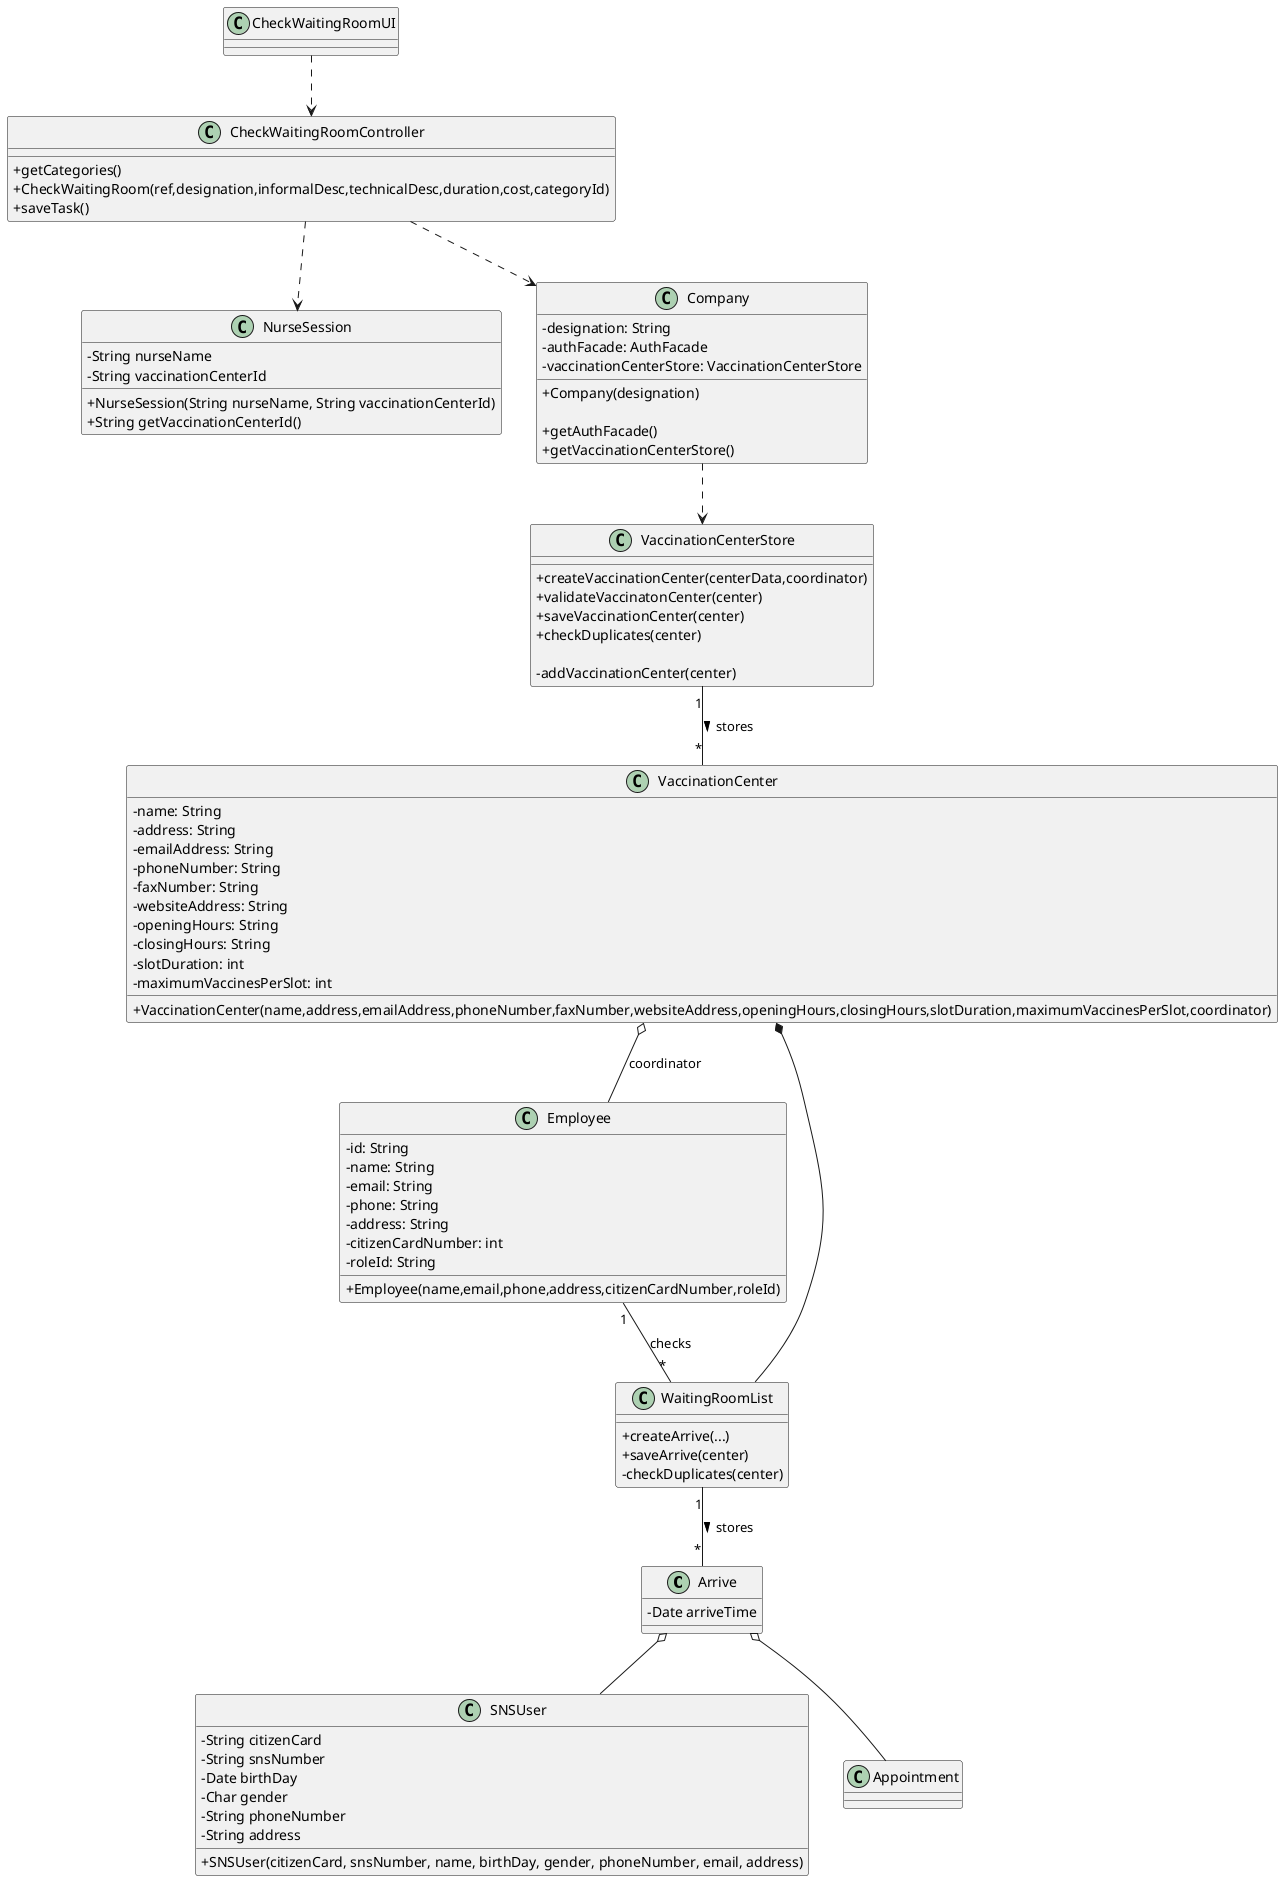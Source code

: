 @startuml
skinparam classAttributeIconSize 0

class Arrive {
  - Date arriveTime
}

class NurseSession {
  - String nurseName
  - String vaccinationCenterId

  + NurseSession(String nurseName, String vaccinationCenterId)
  + String getVaccinationCenterId()
}

class Company {
  -designation: String
  -authFacade: AuthFacade
  -vaccinationCenterStore: VaccinationCenterStore
  
  +Company(designation)

  +getAuthFacade()
  +getVaccinationCenterStore()
}

class CheckWaitingRoomController {
  +getCategories()
  +CheckWaitingRoom(ref,designation,informalDesc,technicalDesc,duration,cost,categoryId)
  +saveTask()
}

class CheckWaitingRoomUI {}

class VaccinationCenter {
  - name: String
  - address: String
  - emailAddress: String
  - phoneNumber: String
  - faxNumber: String
  - websiteAddress: String
  - openingHours: String
  - closingHours: String
  - slotDuration: int
  - maximumVaccinesPerSlot: int
  
  +VaccinationCenter(name,address,emailAddress,phoneNumber,faxNumber,websiteAddress,openingHours,closingHours,slotDuration,maximumVaccinesPerSlot,coordinator)
}

class VaccinationCenterStore {
+createVaccinationCenter(centerData,coordinator)
+validateVaccinatonCenter(center)
+saveVaccinationCenter(center)
+checkDuplicates(center)

-addVaccinationCenter(center)
}

class Employee {
  -id: String 
  -name: String 
  -email: String 
  -phone: String 
  -address: String 
  -citizenCardNumber: int 
  -roleId: String 

  +Employee(name,email,phone,address,citizenCardNumber,roleId)
}

class SNSUser {
  - String citizenCard
  - String snsNumber
  - Date birthDay
  - Char gender
  - String phoneNumber
  - String address
  + SNSUser(citizenCard, snsNumber, name, birthDay, gender, phoneNumber, email, address)
}

class WaitingRoomList {
  +createArrive(...)
  +saveArrive(center)
  -checkDuplicates(center)
}

class Appointment {

}

CheckWaitingRoomUI ..> CheckWaitingRoomController
CheckWaitingRoomController ..> Company

Arrive o-- SNSUser
Arrive o-- Appointment

VaccinationCenter o-- Employee : coordinator
VaccinationCenterStore "1" -- "*" VaccinationCenter : stores >

Company ..> VaccinationCenterStore

WaitingRoomList "1" -- "*" Arrive : stores >

Employee "1" -- "*" WaitingRoomList : checks
VaccinationCenter *-- WaitingRoomList

CheckWaitingRoomController ..> NurseSession

@enduml
